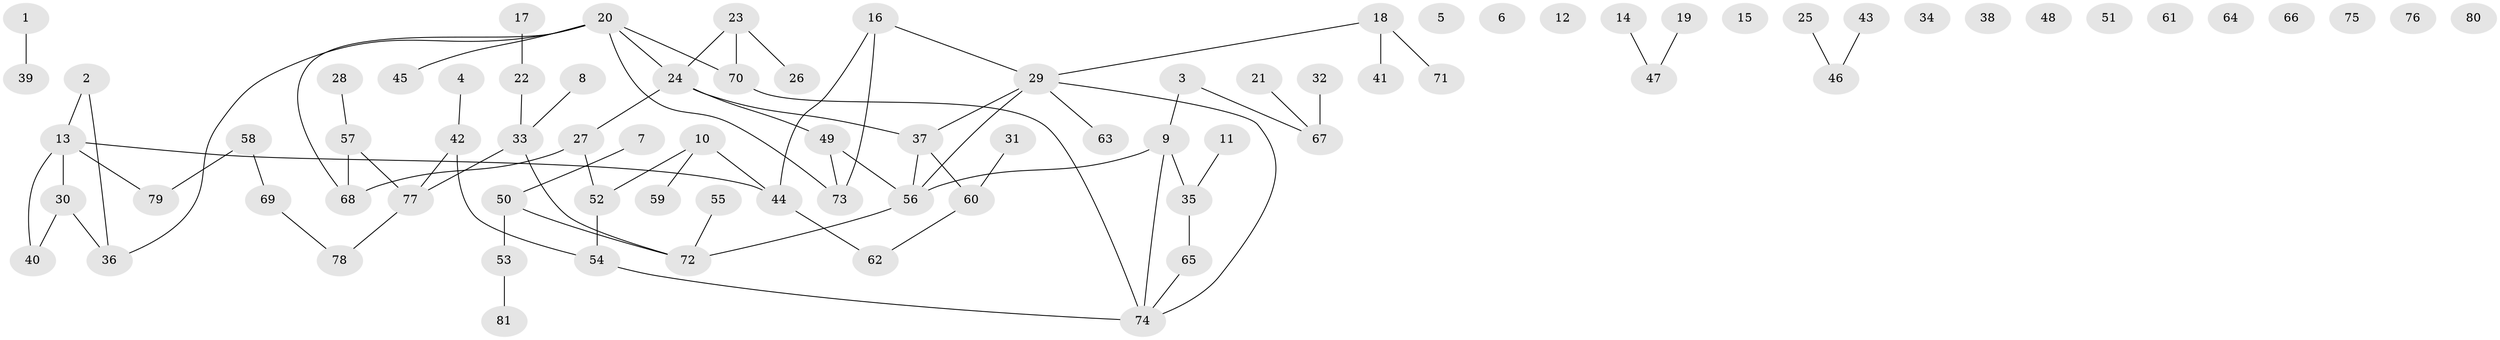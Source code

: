 // coarse degree distribution, {0: 0.26785714285714285, 4: 0.07142857142857142, 2: 0.21428571428571427, 1: 0.25, 3: 0.07142857142857142, 7: 0.05357142857142857, 5: 0.05357142857142857, 6: 0.017857142857142856}
// Generated by graph-tools (version 1.1) at 2025/23/03/03/25 07:23:26]
// undirected, 81 vertices, 81 edges
graph export_dot {
graph [start="1"]
  node [color=gray90,style=filled];
  1;
  2;
  3;
  4;
  5;
  6;
  7;
  8;
  9;
  10;
  11;
  12;
  13;
  14;
  15;
  16;
  17;
  18;
  19;
  20;
  21;
  22;
  23;
  24;
  25;
  26;
  27;
  28;
  29;
  30;
  31;
  32;
  33;
  34;
  35;
  36;
  37;
  38;
  39;
  40;
  41;
  42;
  43;
  44;
  45;
  46;
  47;
  48;
  49;
  50;
  51;
  52;
  53;
  54;
  55;
  56;
  57;
  58;
  59;
  60;
  61;
  62;
  63;
  64;
  65;
  66;
  67;
  68;
  69;
  70;
  71;
  72;
  73;
  74;
  75;
  76;
  77;
  78;
  79;
  80;
  81;
  1 -- 39;
  2 -- 13;
  2 -- 36;
  3 -- 9;
  3 -- 67;
  4 -- 42;
  7 -- 50;
  8 -- 33;
  9 -- 35;
  9 -- 56;
  9 -- 74;
  10 -- 44;
  10 -- 52;
  10 -- 59;
  11 -- 35;
  13 -- 30;
  13 -- 40;
  13 -- 44;
  13 -- 79;
  14 -- 47;
  16 -- 29;
  16 -- 44;
  16 -- 73;
  17 -- 22;
  18 -- 29;
  18 -- 41;
  18 -- 71;
  19 -- 47;
  20 -- 24;
  20 -- 36;
  20 -- 45;
  20 -- 68;
  20 -- 70;
  20 -- 73;
  21 -- 67;
  22 -- 33;
  23 -- 24;
  23 -- 26;
  23 -- 70;
  24 -- 27;
  24 -- 37;
  24 -- 49;
  25 -- 46;
  27 -- 52;
  27 -- 68;
  28 -- 57;
  29 -- 37;
  29 -- 56;
  29 -- 63;
  29 -- 74;
  30 -- 36;
  30 -- 40;
  31 -- 60;
  32 -- 67;
  33 -- 72;
  33 -- 77;
  35 -- 65;
  37 -- 56;
  37 -- 60;
  42 -- 54;
  42 -- 77;
  43 -- 46;
  44 -- 62;
  49 -- 56;
  49 -- 73;
  50 -- 53;
  50 -- 72;
  52 -- 54;
  53 -- 81;
  54 -- 74;
  55 -- 72;
  56 -- 72;
  57 -- 68;
  57 -- 77;
  58 -- 69;
  58 -- 79;
  60 -- 62;
  65 -- 74;
  69 -- 78;
  70 -- 74;
  77 -- 78;
}
